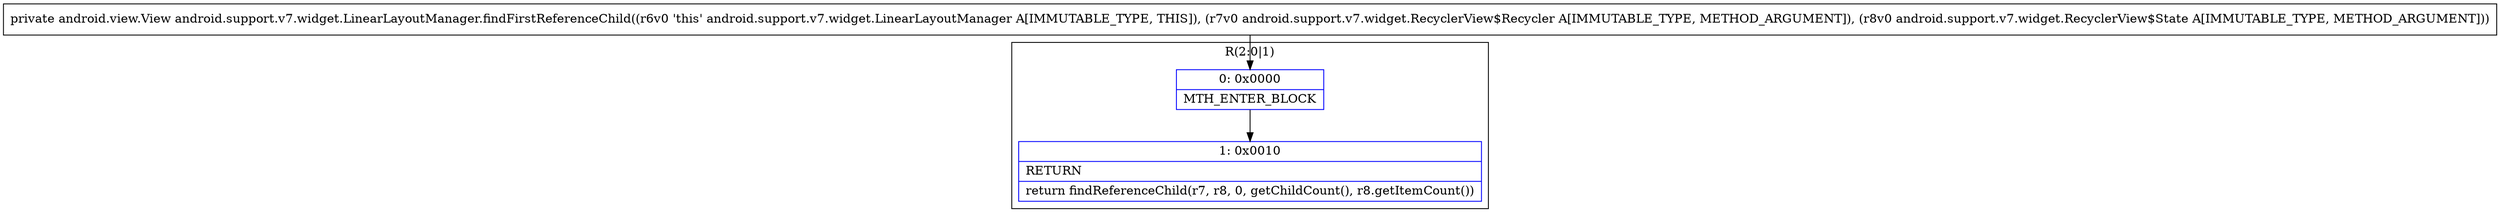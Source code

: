 digraph "CFG forandroid.support.v7.widget.LinearLayoutManager.findFirstReferenceChild(Landroid\/support\/v7\/widget\/RecyclerView$Recycler;Landroid\/support\/v7\/widget\/RecyclerView$State;)Landroid\/view\/View;" {
subgraph cluster_Region_823476285 {
label = "R(2:0|1)";
node [shape=record,color=blue];
Node_0 [shape=record,label="{0\:\ 0x0000|MTH_ENTER_BLOCK\l}"];
Node_1 [shape=record,label="{1\:\ 0x0010|RETURN\l|return findReferenceChild(r7, r8, 0, getChildCount(), r8.getItemCount())\l}"];
}
MethodNode[shape=record,label="{private android.view.View android.support.v7.widget.LinearLayoutManager.findFirstReferenceChild((r6v0 'this' android.support.v7.widget.LinearLayoutManager A[IMMUTABLE_TYPE, THIS]), (r7v0 android.support.v7.widget.RecyclerView$Recycler A[IMMUTABLE_TYPE, METHOD_ARGUMENT]), (r8v0 android.support.v7.widget.RecyclerView$State A[IMMUTABLE_TYPE, METHOD_ARGUMENT])) }"];
MethodNode -> Node_0;
Node_0 -> Node_1;
}

